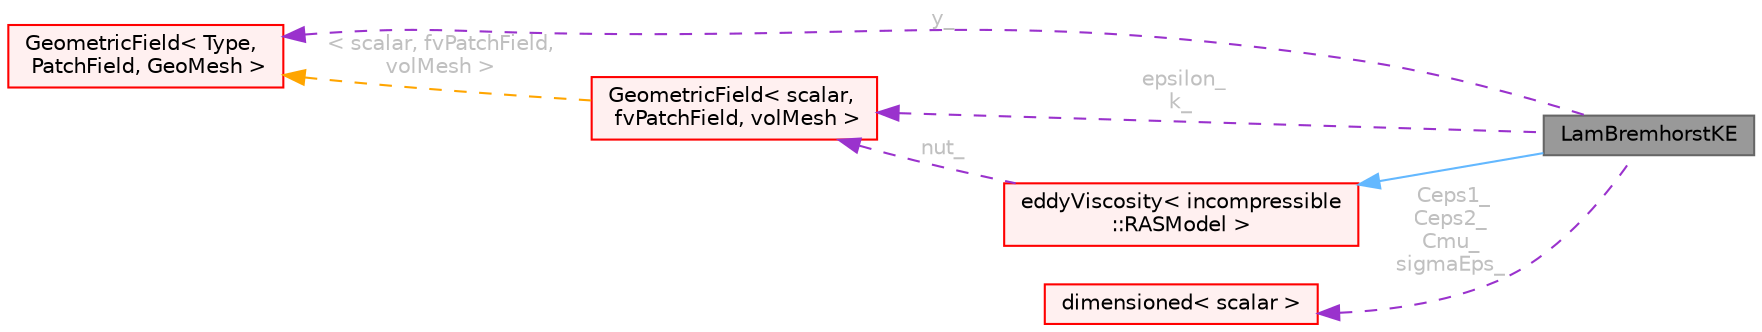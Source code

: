 digraph "LamBremhorstKE"
{
 // LATEX_PDF_SIZE
  bgcolor="transparent";
  edge [fontname=Helvetica,fontsize=10,labelfontname=Helvetica,labelfontsize=10];
  node [fontname=Helvetica,fontsize=10,shape=box,height=0.2,width=0.4];
  rankdir="LR";
  Node1 [id="Node000001",label="LamBremhorstKE",height=0.2,width=0.4,color="gray40", fillcolor="grey60", style="filled", fontcolor="black",tooltip="Lam and Bremhorst low-Reynolds number k-epsilon turbulence model for incompressible flows."];
  Node2 -> Node1 [id="edge1_Node000001_Node000002",dir="back",color="steelblue1",style="solid",tooltip=" "];
  Node2 [id="Node000002",label="eddyViscosity\< incompressible\l::RASModel \>",height=0.2,width=0.4,color="red", fillcolor="#FFF0F0", style="filled",URL="$classFoam_1_1eddyViscosity.html",tooltip=" "];
  Node5 -> Node2 [id="edge2_Node000002_Node000005",dir="back",color="darkorchid3",style="dashed",tooltip=" ",label=" nut_",fontcolor="grey" ];
  Node5 [id="Node000005",label="GeometricField\< scalar,\l fvPatchField, volMesh \>",height=0.2,width=0.4,color="red", fillcolor="#FFF0F0", style="filled",URL="$classFoam_1_1GeometricField.html",tooltip=" "];
  Node19 -> Node5 [id="edge3_Node000005_Node000019",dir="back",color="orange",style="dashed",tooltip=" ",label=" \< scalar, fvPatchField,\l volMesh \>",fontcolor="grey" ];
  Node19 [id="Node000019",label="GeometricField\< Type,\l PatchField, GeoMesh \>",height=0.2,width=0.4,color="red", fillcolor="#FFF0F0", style="filled",URL="$classFoam_1_1GeometricField.html",tooltip="Generic GeometricField class."];
  Node23 -> Node1 [id="edge4_Node000001_Node000023",dir="back",color="darkorchid3",style="dashed",tooltip=" ",label=" Ceps1_\nCeps2_\nCmu_\nsigmaEps_",fontcolor="grey" ];
  Node23 [id="Node000023",label="dimensioned\< scalar \>",height=0.2,width=0.4,color="red", fillcolor="#FFF0F0", style="filled",URL="$classFoam_1_1dimensioned.html",tooltip=" "];
  Node5 -> Node1 [id="edge5_Node000001_Node000005",dir="back",color="darkorchid3",style="dashed",tooltip=" ",label=" epsilon_\nk_",fontcolor="grey" ];
  Node19 -> Node1 [id="edge6_Node000001_Node000019",dir="back",color="darkorchid3",style="dashed",tooltip=" ",label=" y_",fontcolor="grey" ];
}
